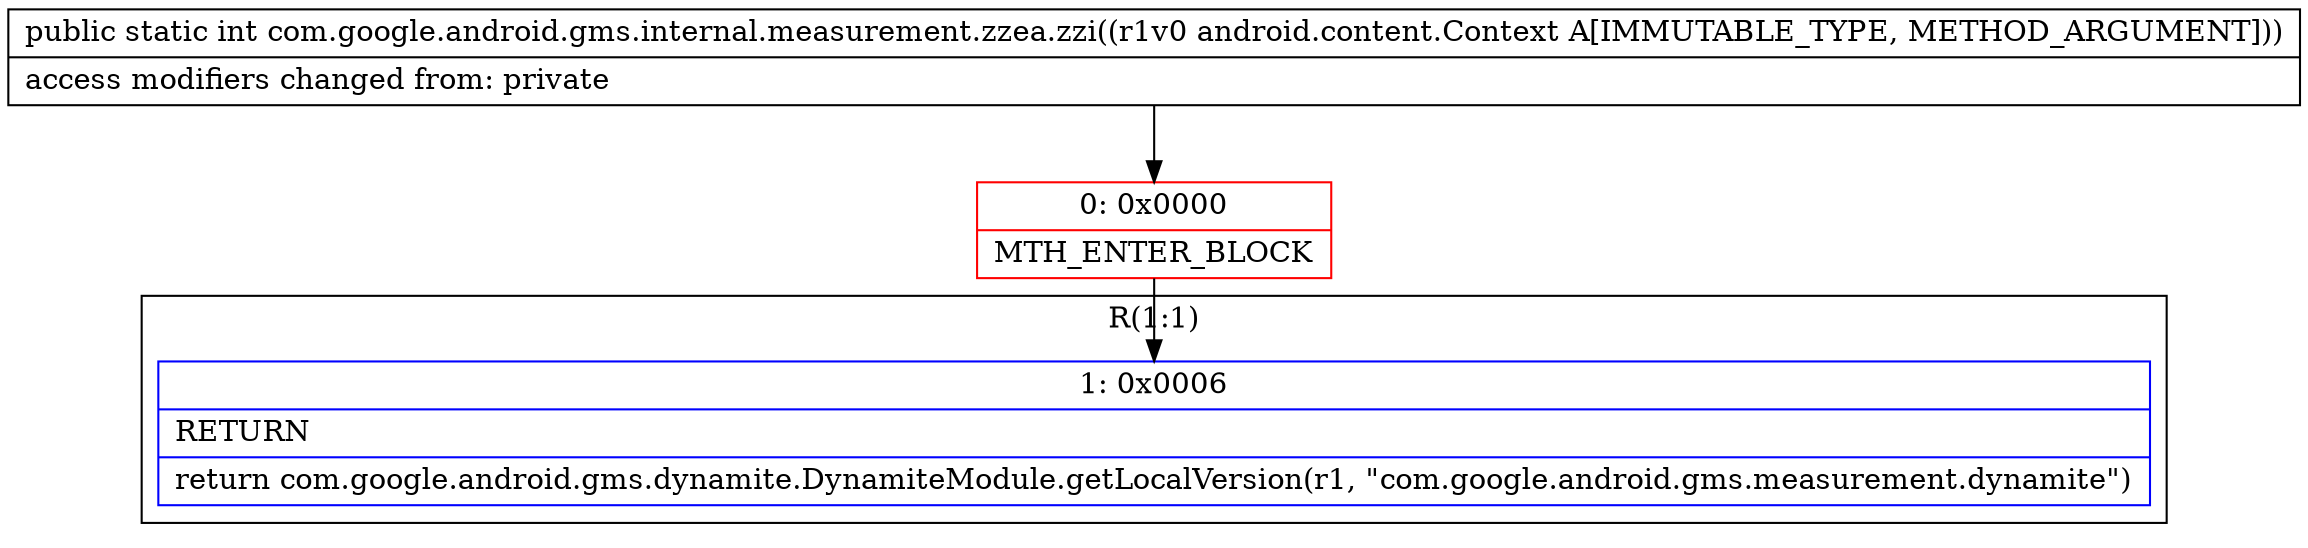 digraph "CFG forcom.google.android.gms.internal.measurement.zzea.zzi(Landroid\/content\/Context;)I" {
subgraph cluster_Region_1662630677 {
label = "R(1:1)";
node [shape=record,color=blue];
Node_1 [shape=record,label="{1\:\ 0x0006|RETURN\l|return com.google.android.gms.dynamite.DynamiteModule.getLocalVersion(r1, \"com.google.android.gms.measurement.dynamite\")\l}"];
}
Node_0 [shape=record,color=red,label="{0\:\ 0x0000|MTH_ENTER_BLOCK\l}"];
MethodNode[shape=record,label="{public static int com.google.android.gms.internal.measurement.zzea.zzi((r1v0 android.content.Context A[IMMUTABLE_TYPE, METHOD_ARGUMENT]))  | access modifiers changed from: private\l}"];
MethodNode -> Node_0;
Node_0 -> Node_1;
}

